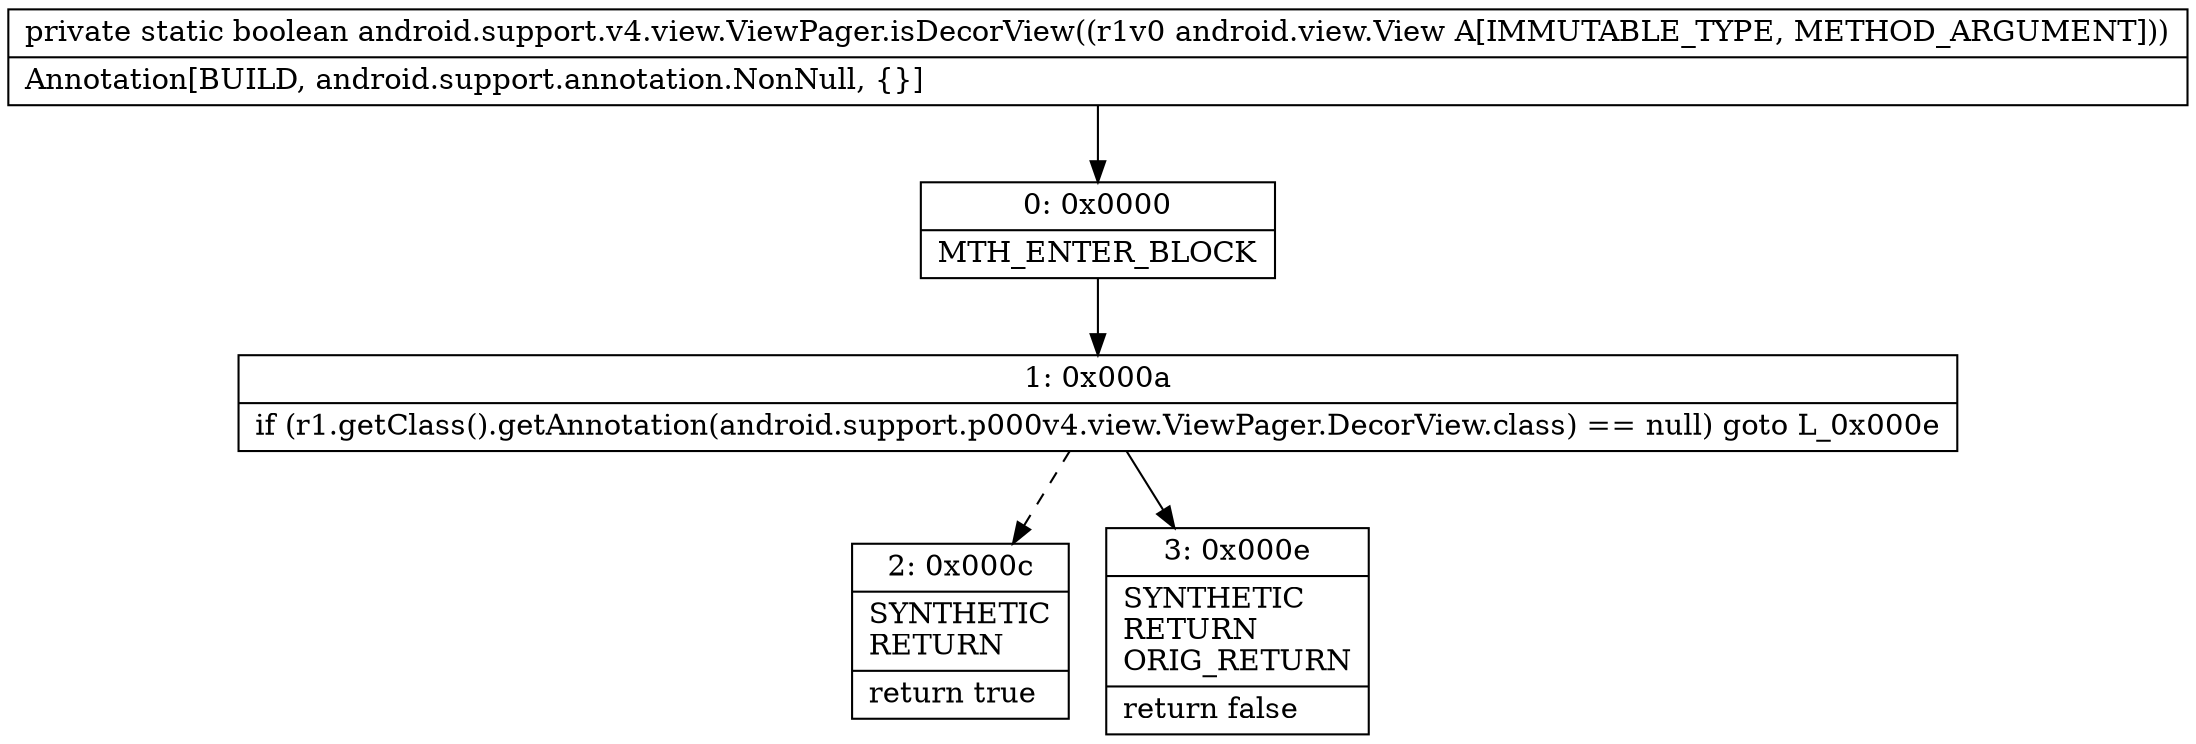 digraph "CFG forandroid.support.v4.view.ViewPager.isDecorView(Landroid\/view\/View;)Z" {
Node_0 [shape=record,label="{0\:\ 0x0000|MTH_ENTER_BLOCK\l}"];
Node_1 [shape=record,label="{1\:\ 0x000a|if (r1.getClass().getAnnotation(android.support.p000v4.view.ViewPager.DecorView.class) == null) goto L_0x000e\l}"];
Node_2 [shape=record,label="{2\:\ 0x000c|SYNTHETIC\lRETURN\l|return true\l}"];
Node_3 [shape=record,label="{3\:\ 0x000e|SYNTHETIC\lRETURN\lORIG_RETURN\l|return false\l}"];
MethodNode[shape=record,label="{private static boolean android.support.v4.view.ViewPager.isDecorView((r1v0 android.view.View A[IMMUTABLE_TYPE, METHOD_ARGUMENT]))  | Annotation[BUILD, android.support.annotation.NonNull, \{\}]\l}"];
MethodNode -> Node_0;
Node_0 -> Node_1;
Node_1 -> Node_2[style=dashed];
Node_1 -> Node_3;
}

